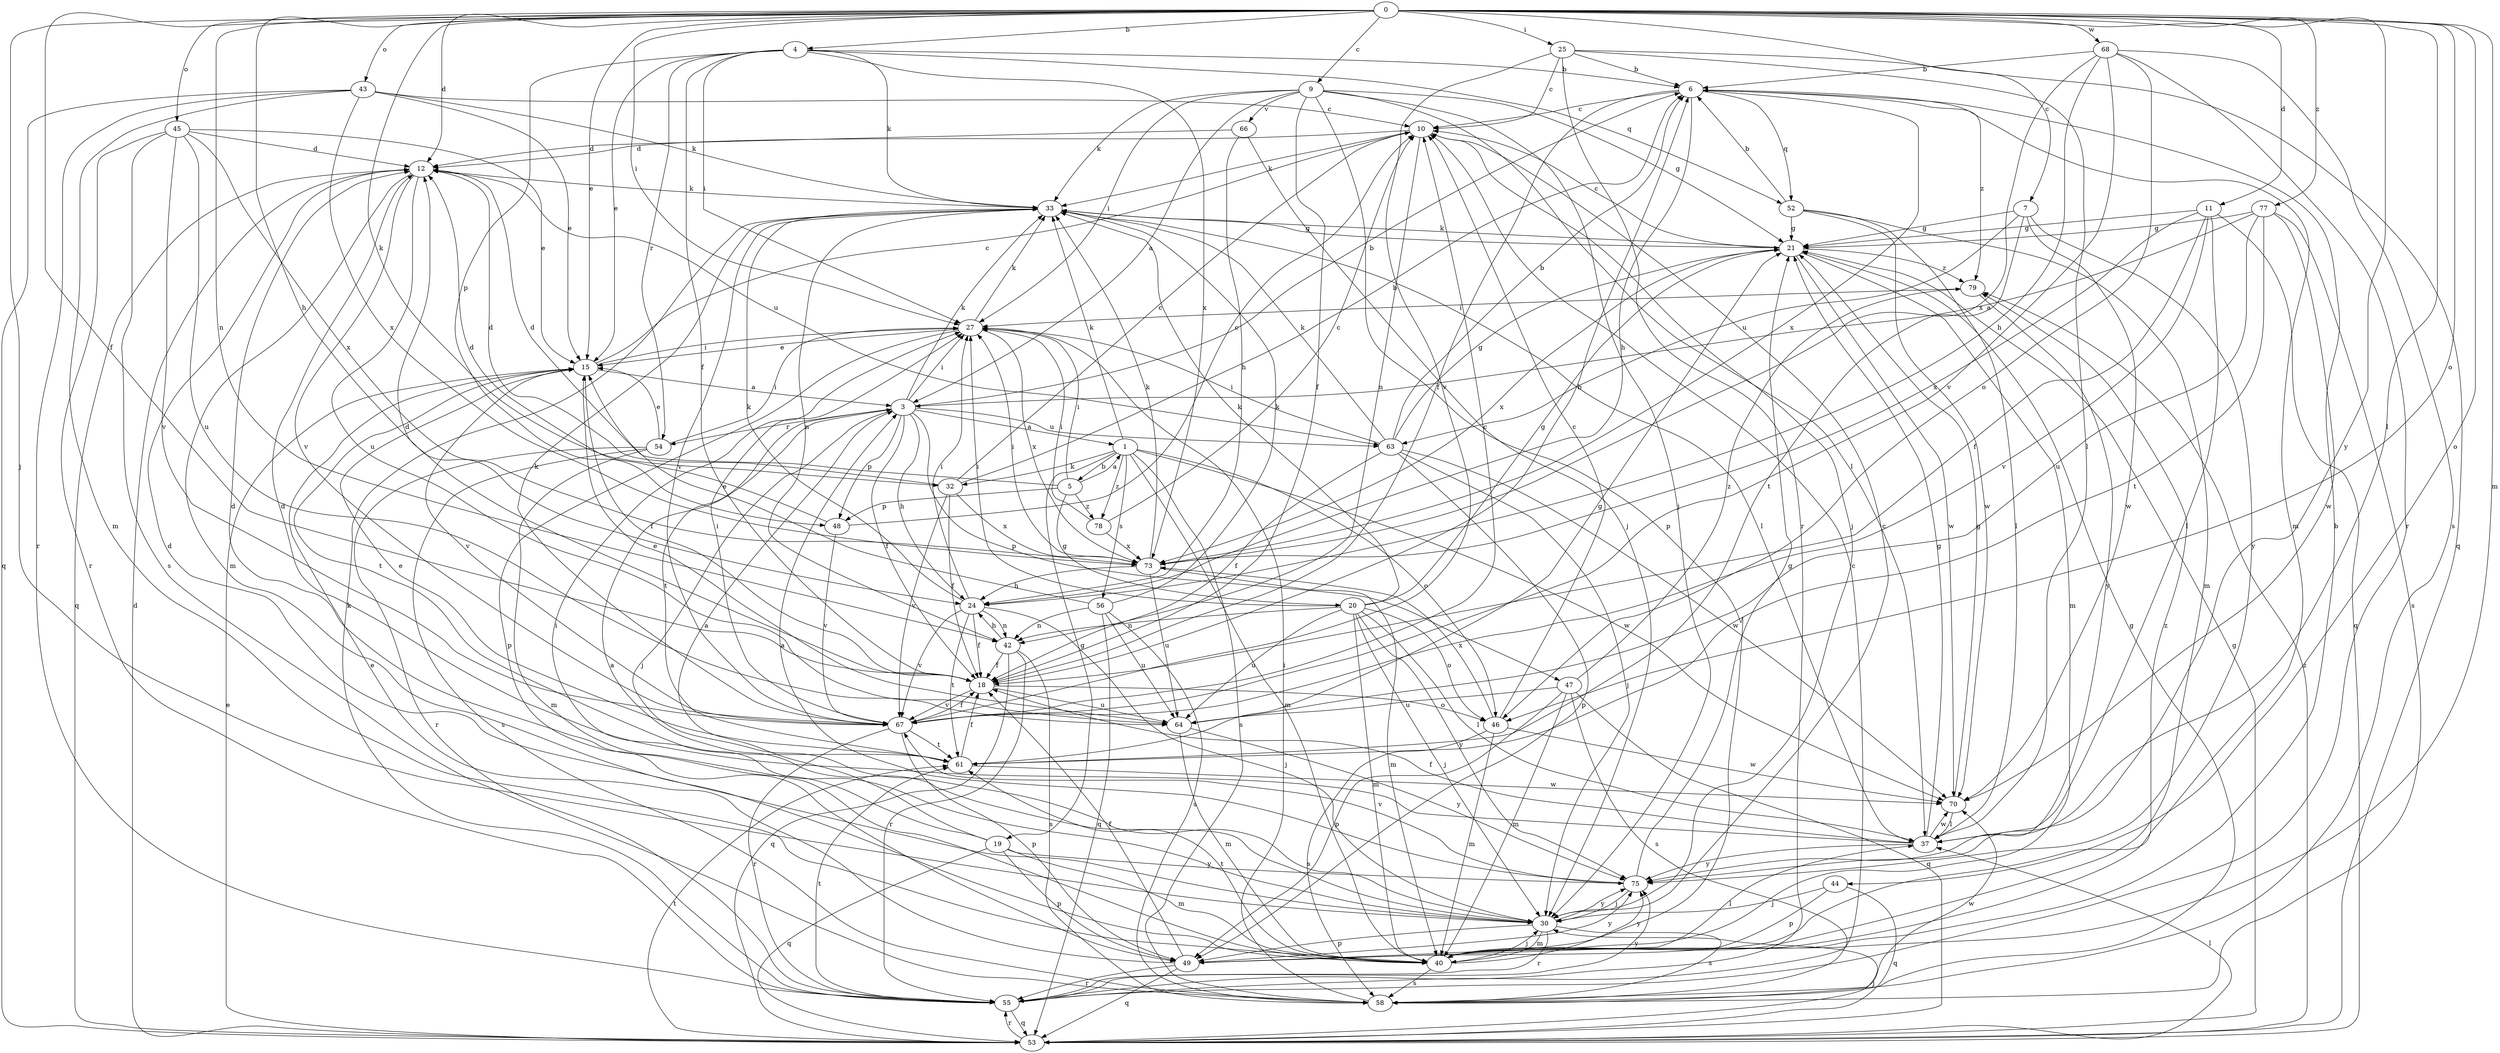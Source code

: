 strict digraph  {
0;
1;
3;
4;
5;
6;
7;
9;
10;
11;
12;
15;
18;
19;
20;
21;
24;
25;
27;
30;
32;
33;
37;
40;
42;
43;
44;
45;
46;
47;
48;
49;
52;
53;
54;
55;
56;
58;
61;
63;
64;
66;
67;
68;
70;
73;
75;
77;
78;
79;
0 -> 4  [label=b];
0 -> 7  [label=c];
0 -> 9  [label=c];
0 -> 11  [label=d];
0 -> 12  [label=d];
0 -> 15  [label=e];
0 -> 18  [label=f];
0 -> 24  [label=h];
0 -> 25  [label=i];
0 -> 27  [label=i];
0 -> 30  [label=j];
0 -> 32  [label=k];
0 -> 37  [label=l];
0 -> 40  [label=m];
0 -> 42  [label=n];
0 -> 43  [label=o];
0 -> 44  [label=o];
0 -> 45  [label=o];
0 -> 46  [label=o];
0 -> 68  [label=w];
0 -> 75  [label=y];
0 -> 77  [label=z];
1 -> 5  [label=b];
1 -> 19  [label=g];
1 -> 32  [label=k];
1 -> 33  [label=k];
1 -> 40  [label=m];
1 -> 46  [label=o];
1 -> 56  [label=s];
1 -> 58  [label=s];
1 -> 70  [label=w];
1 -> 78  [label=z];
3 -> 1  [label=a];
3 -> 6  [label=b];
3 -> 18  [label=f];
3 -> 24  [label=h];
3 -> 27  [label=i];
3 -> 30  [label=j];
3 -> 33  [label=k];
3 -> 47  [label=p];
3 -> 48  [label=p];
3 -> 54  [label=r];
3 -> 61  [label=t];
3 -> 63  [label=u];
4 -> 6  [label=b];
4 -> 15  [label=e];
4 -> 18  [label=f];
4 -> 27  [label=i];
4 -> 33  [label=k];
4 -> 48  [label=p];
4 -> 52  [label=q];
4 -> 54  [label=r];
4 -> 73  [label=x];
5 -> 1  [label=a];
5 -> 12  [label=d];
5 -> 20  [label=g];
5 -> 27  [label=i];
5 -> 48  [label=p];
5 -> 78  [label=z];
6 -> 10  [label=c];
6 -> 18  [label=f];
6 -> 24  [label=h];
6 -> 40  [label=m];
6 -> 52  [label=q];
6 -> 73  [label=x];
6 -> 79  [label=z];
7 -> 21  [label=g];
7 -> 61  [label=t];
7 -> 63  [label=u];
7 -> 70  [label=w];
7 -> 75  [label=y];
9 -> 3  [label=a];
9 -> 18  [label=f];
9 -> 21  [label=g];
9 -> 27  [label=i];
9 -> 30  [label=j];
9 -> 33  [label=k];
9 -> 37  [label=l];
9 -> 49  [label=p];
9 -> 66  [label=v];
10 -> 12  [label=d];
10 -> 30  [label=j];
10 -> 33  [label=k];
10 -> 42  [label=n];
11 -> 18  [label=f];
11 -> 21  [label=g];
11 -> 37  [label=l];
11 -> 53  [label=q];
11 -> 67  [label=v];
11 -> 73  [label=x];
12 -> 33  [label=k];
12 -> 40  [label=m];
12 -> 53  [label=q];
12 -> 63  [label=u];
12 -> 64  [label=u];
12 -> 67  [label=v];
15 -> 3  [label=a];
15 -> 10  [label=c];
15 -> 18  [label=f];
15 -> 27  [label=i];
15 -> 61  [label=t];
15 -> 67  [label=v];
18 -> 6  [label=b];
18 -> 12  [label=d];
18 -> 46  [label=o];
18 -> 64  [label=u];
18 -> 67  [label=v];
19 -> 3  [label=a];
19 -> 12  [label=d];
19 -> 40  [label=m];
19 -> 49  [label=p];
19 -> 53  [label=q];
19 -> 75  [label=y];
20 -> 21  [label=g];
20 -> 27  [label=i];
20 -> 30  [label=j];
20 -> 33  [label=k];
20 -> 37  [label=l];
20 -> 40  [label=m];
20 -> 42  [label=n];
20 -> 46  [label=o];
20 -> 64  [label=u];
20 -> 75  [label=y];
21 -> 10  [label=c];
21 -> 33  [label=k];
21 -> 40  [label=m];
21 -> 70  [label=w];
21 -> 73  [label=x];
21 -> 79  [label=z];
24 -> 18  [label=f];
24 -> 27  [label=i];
24 -> 30  [label=j];
24 -> 33  [label=k];
24 -> 42  [label=n];
24 -> 61  [label=t];
24 -> 67  [label=v];
25 -> 6  [label=b];
25 -> 10  [label=c];
25 -> 37  [label=l];
25 -> 53  [label=q];
25 -> 55  [label=r];
25 -> 67  [label=v];
27 -> 15  [label=e];
27 -> 33  [label=k];
27 -> 49  [label=p];
27 -> 73  [label=x];
30 -> 3  [label=a];
30 -> 10  [label=c];
30 -> 12  [label=d];
30 -> 27  [label=i];
30 -> 40  [label=m];
30 -> 49  [label=p];
30 -> 55  [label=r];
30 -> 58  [label=s];
30 -> 75  [label=y];
32 -> 6  [label=b];
32 -> 10  [label=c];
32 -> 12  [label=d];
32 -> 18  [label=f];
32 -> 67  [label=v];
32 -> 73  [label=x];
33 -> 21  [label=g];
33 -> 37  [label=l];
33 -> 42  [label=n];
33 -> 67  [label=v];
37 -> 12  [label=d];
37 -> 18  [label=f];
37 -> 21  [label=g];
37 -> 70  [label=w];
37 -> 75  [label=y];
40 -> 6  [label=b];
40 -> 30  [label=j];
40 -> 58  [label=s];
40 -> 61  [label=t];
40 -> 75  [label=y];
40 -> 79  [label=z];
42 -> 18  [label=f];
42 -> 24  [label=h];
42 -> 53  [label=q];
42 -> 55  [label=r];
42 -> 58  [label=s];
43 -> 10  [label=c];
43 -> 15  [label=e];
43 -> 33  [label=k];
43 -> 40  [label=m];
43 -> 53  [label=q];
43 -> 55  [label=r];
43 -> 73  [label=x];
44 -> 30  [label=j];
44 -> 49  [label=p];
44 -> 53  [label=q];
45 -> 12  [label=d];
45 -> 15  [label=e];
45 -> 55  [label=r];
45 -> 58  [label=s];
45 -> 64  [label=u];
45 -> 67  [label=v];
45 -> 73  [label=x];
46 -> 10  [label=c];
46 -> 40  [label=m];
46 -> 58  [label=s];
46 -> 70  [label=w];
46 -> 73  [label=x];
47 -> 40  [label=m];
47 -> 49  [label=p];
47 -> 53  [label=q];
47 -> 58  [label=s];
47 -> 64  [label=u];
47 -> 79  [label=z];
48 -> 10  [label=c];
48 -> 12  [label=d];
48 -> 67  [label=v];
49 -> 15  [label=e];
49 -> 18  [label=f];
49 -> 37  [label=l];
49 -> 53  [label=q];
49 -> 55  [label=r];
49 -> 75  [label=y];
52 -> 6  [label=b];
52 -> 21  [label=g];
52 -> 37  [label=l];
52 -> 40  [label=m];
52 -> 70  [label=w];
53 -> 12  [label=d];
53 -> 15  [label=e];
53 -> 21  [label=g];
53 -> 30  [label=j];
53 -> 37  [label=l];
53 -> 55  [label=r];
53 -> 61  [label=t];
53 -> 79  [label=z];
54 -> 15  [label=e];
54 -> 27  [label=i];
54 -> 40  [label=m];
54 -> 55  [label=r];
54 -> 58  [label=s];
55 -> 10  [label=c];
55 -> 33  [label=k];
55 -> 53  [label=q];
55 -> 61  [label=t];
55 -> 75  [label=y];
56 -> 15  [label=e];
56 -> 33  [label=k];
56 -> 42  [label=n];
56 -> 53  [label=q];
56 -> 58  [label=s];
56 -> 64  [label=u];
58 -> 21  [label=g];
58 -> 27  [label=i];
58 -> 70  [label=w];
61 -> 15  [label=e];
61 -> 18  [label=f];
61 -> 21  [label=g];
61 -> 70  [label=w];
63 -> 6  [label=b];
63 -> 18  [label=f];
63 -> 21  [label=g];
63 -> 27  [label=i];
63 -> 30  [label=j];
63 -> 33  [label=k];
63 -> 49  [label=p];
63 -> 70  [label=w];
64 -> 15  [label=e];
64 -> 40  [label=m];
64 -> 75  [label=y];
66 -> 12  [label=d];
66 -> 24  [label=h];
66 -> 30  [label=j];
67 -> 10  [label=c];
67 -> 18  [label=f];
67 -> 27  [label=i];
67 -> 33  [label=k];
67 -> 49  [label=p];
67 -> 55  [label=r];
67 -> 61  [label=t];
68 -> 6  [label=b];
68 -> 24  [label=h];
68 -> 46  [label=o];
68 -> 55  [label=r];
68 -> 58  [label=s];
68 -> 67  [label=v];
68 -> 73  [label=x];
70 -> 21  [label=g];
70 -> 37  [label=l];
73 -> 24  [label=h];
73 -> 27  [label=i];
73 -> 33  [label=k];
73 -> 40  [label=m];
73 -> 64  [label=u];
75 -> 3  [label=a];
75 -> 21  [label=g];
75 -> 30  [label=j];
75 -> 67  [label=v];
77 -> 3  [label=a];
77 -> 21  [label=g];
77 -> 58  [label=s];
77 -> 61  [label=t];
77 -> 64  [label=u];
77 -> 70  [label=w];
78 -> 10  [label=c];
78 -> 27  [label=i];
78 -> 73  [label=x];
79 -> 27  [label=i];
79 -> 75  [label=y];
}
